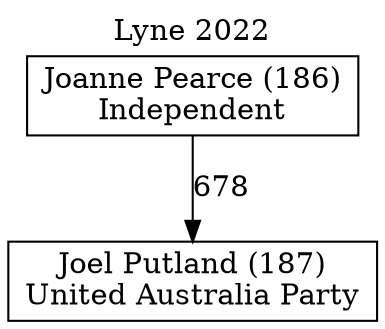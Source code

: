 // House preference flow
digraph "Joel Putland (187)_Lyne_2022" {
	graph [label="Lyne 2022" labelloc=t mclimit=10]
	node [shape=box]
	"Joel Putland (187)" [label="Joel Putland (187)
United Australia Party"]
	"Joanne Pearce (186)" [label="Joanne Pearce (186)
Independent"]
	"Joanne Pearce (186)" -> "Joel Putland (187)" [label=678]
}
